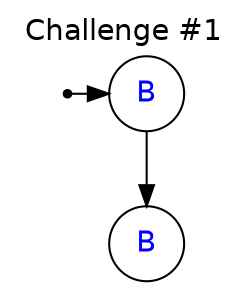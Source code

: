 /* Challenge #1, #2, #7 */

digraph Challenge01 {
	// graph attributes
	label="Challenge #1"
	fontname=Helvetica
	labelloc=t

	// global attributes
	node [ // for all nodes
		shape=circle
		fontname=Helvetica
	]
	edge [ // for all edges
	]

	// nodes
	start [shape=point]
	B_top [ // attributes for the blue top entry
		label="B"
		fontcolor=blue
	]
	B_bot [ // attributes for the blue bottom exit
		label="B"
		fontcolor=blue
	]

	// edges
	{rank=same start B_top}
	start -> B_top -> B_bot
}

// vim:ai:ts=4:sw=4
